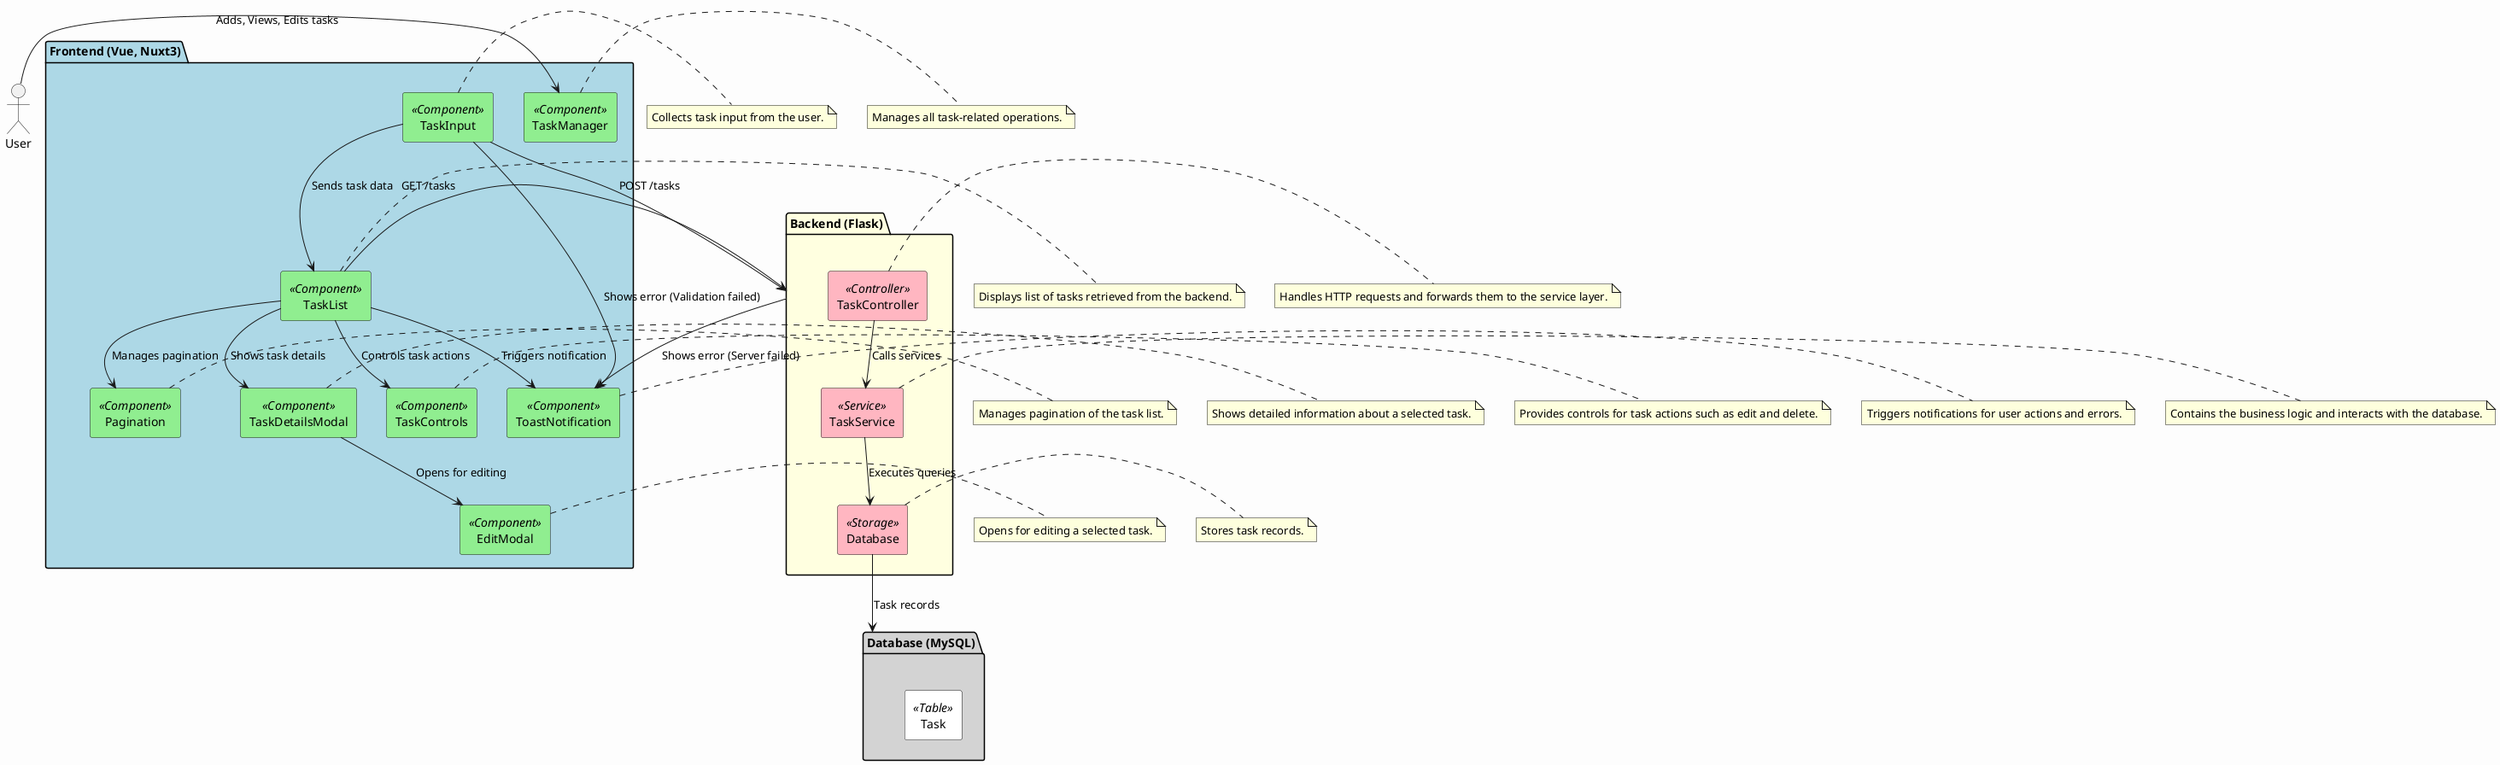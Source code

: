 @startuml
skinparam monochrome false
skinparam componentStyle rectangle
skinparam backgroundColor #fdfdfd

' フロントエンド
package "Frontend (Vue, Nuxt3)" #LightBlue {
    [TaskInput] as taskInput <<Component>> #LightGreen
    [TaskList] as taskList <<Component>> #LightGreen
    [Pagination] as pagination <<Component>> #LightGreen
    [TaskDetailsModal] as detailsModal <<Component>> #LightGreen
    [TaskControls] as taskControls <<Component>> #LightGreen
    [EditModal] as editModal <<Component>> #LightGreen
    [ToastNotification] as toast <<Component>> #LightGreen

    [TaskManager] as taskManager <<Component>> #LightGreen
}

' ユーザー操作
actor User
User -> taskManager : Adds, Views, Edits tasks

' フロントエンドとバックエンドの通信
taskInput --> [Backend (Flask)] : POST /tasks
taskList --> [Backend (Flask)] : GET /tasks

' バックエンド
package "Backend (Flask)" #LightYellow {
    [TaskController] as taskController <<Controller>> #LightPink
    [TaskService] as taskService <<Service>> #LightPink
    [Database] as database <<Storage>> #LightPink
}

taskController --> taskService : Calls services
taskService --> database : Executes queries

' データベース
database --> [Database (MySQL)] : Task records

package "Database (MySQL)" #LightGray {
    [Task] <<Table>> #White
}

' フロントエンドフロー
taskInput --> taskList : Sends task data
taskList --> pagination : Manages pagination
taskList --> detailsModal : Shows task details
detailsModal --> editModal : Opens for editing
taskList --> taskControls : Controls task actions
taskList --> toast : Triggers notification

' エラー処理
taskInput --> toast : Shows error (Validation failed)
[Backend (Flask)] --> toast : Shows error (Server failed)

' 説明コメント
note right of taskInput
  Collects task input from the user.
end note

note right of taskList
  Displays list of tasks retrieved from the backend.
end note

note right of pagination
  Manages pagination of the task list.
end note

note right of detailsModal
  Shows detailed information about a selected task.
end note

note right of taskControls
  Provides controls for task actions such as edit and delete.
end note

note right of editModal
  Opens for editing a selected task.
end note

note right of toast
  Triggers notifications for user actions and errors.
end note

note right of taskManager
  Manages all task-related operations.
end note

note right of taskController
  Handles HTTP requests and forwards them to the service layer.
end note

note right of taskService
  Contains the business logic and interacts with the database.
end note

note right of database
  Stores task records.
end note

@enduml
